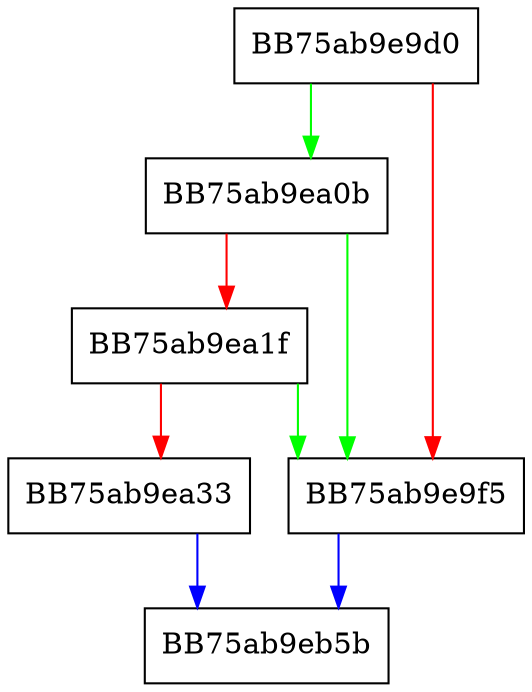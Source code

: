 digraph NetworkHips_init_module {
  node [shape="box"];
  graph [splines=ortho];
  BB75ab9e9d0 -> BB75ab9ea0b [color="green"];
  BB75ab9e9d0 -> BB75ab9e9f5 [color="red"];
  BB75ab9e9f5 -> BB75ab9eb5b [color="blue"];
  BB75ab9ea0b -> BB75ab9e9f5 [color="green"];
  BB75ab9ea0b -> BB75ab9ea1f [color="red"];
  BB75ab9ea1f -> BB75ab9e9f5 [color="green"];
  BB75ab9ea1f -> BB75ab9ea33 [color="red"];
  BB75ab9ea33 -> BB75ab9eb5b [color="blue"];
}